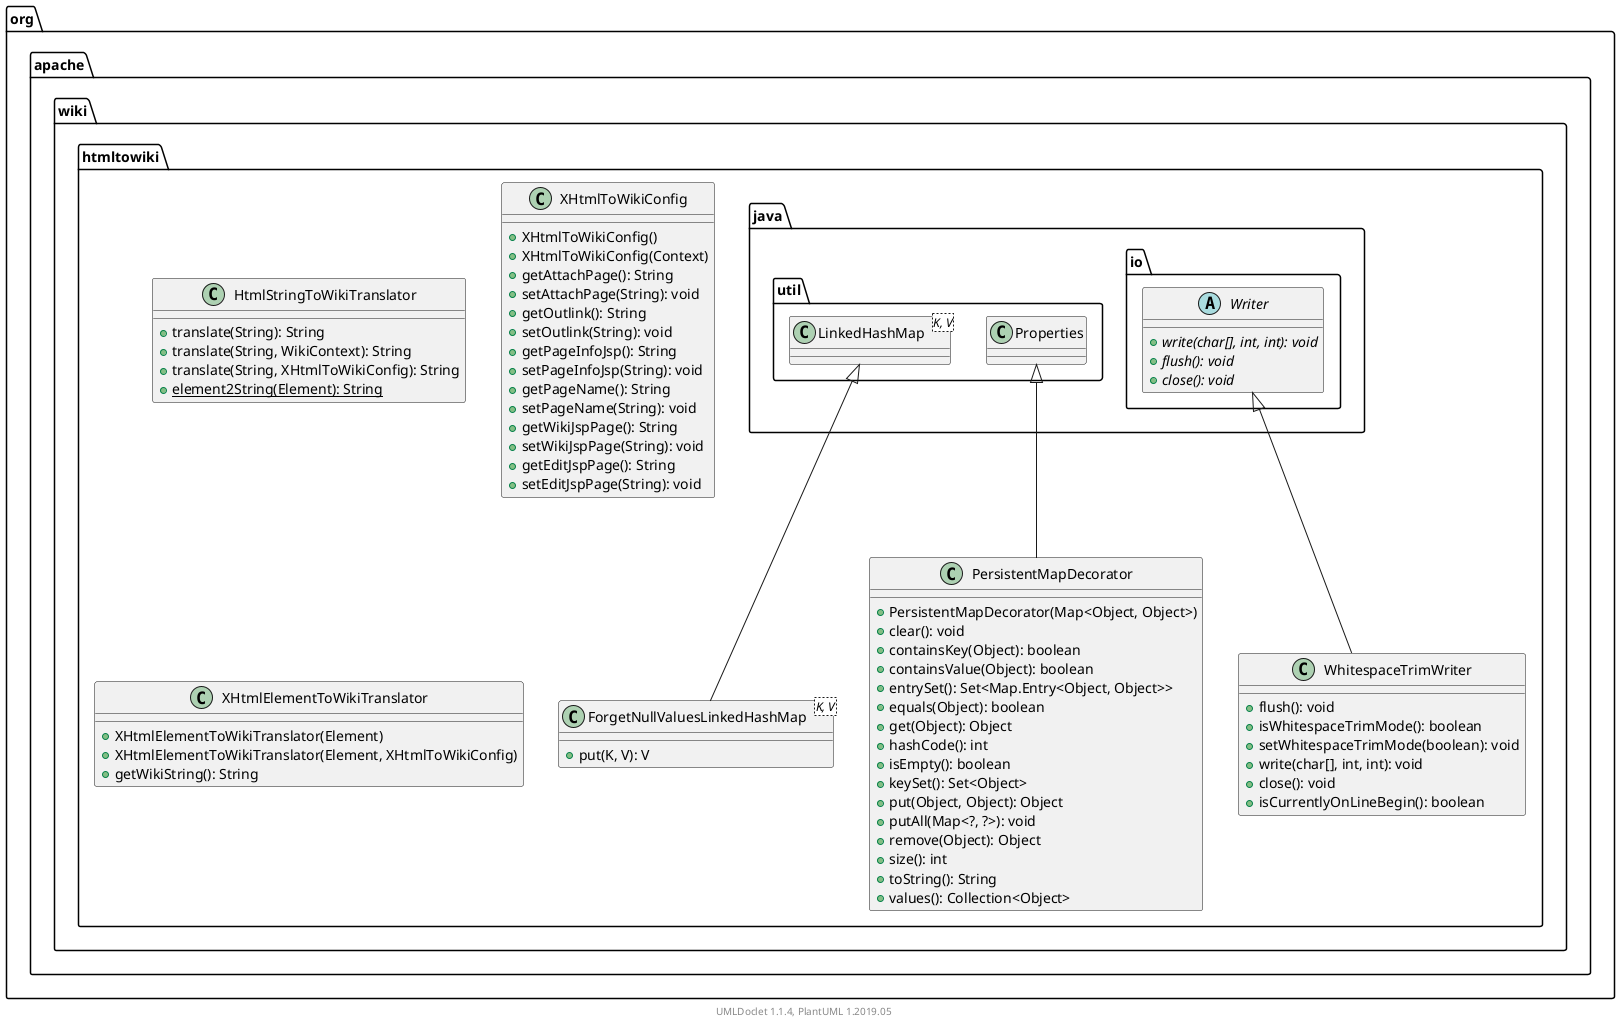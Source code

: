 @startuml

    namespace org.apache.wiki.htmltowiki {

        class HtmlStringToWikiTranslator [[HtmlStringToWikiTranslator.html]] {
            +translate(String): String
            +translate(String, WikiContext): String
            +translate(String, XHtmlToWikiConfig): String
            {static} +element2String(Element): String
        }

        class XHtmlToWikiConfig [[XHtmlToWikiConfig.html]] {
            +XHtmlToWikiConfig()
            +XHtmlToWikiConfig(Context)
            +getAttachPage(): String
            +setAttachPage(String): void
            +getOutlink(): String
            +setOutlink(String): void
            +getPageInfoJsp(): String
            +setPageInfoJsp(String): void
            +getPageName(): String
            +setPageName(String): void
            +getWikiJspPage(): String
            +setWikiJspPage(String): void
            +getEditJspPage(): String
            +setEditJspPage(String): void
        }

        class ForgetNullValuesLinkedHashMap<K, V> [[ForgetNullValuesLinkedHashMap.html]] {
            +put(K, V): V
        }

        class PersistentMapDecorator [[PersistentMapDecorator.html]] {
            +PersistentMapDecorator(Map<Object, Object>)
            +clear(): void
            +containsKey(Object): boolean
            +containsValue(Object): boolean
            +entrySet(): Set<Map.Entry<Object, Object>>
            +equals(Object): boolean
            +get(Object): Object
            +hashCode(): int
            +isEmpty(): boolean
            +keySet(): Set<Object>
            +put(Object, Object): Object
            +putAll(Map<?, ?>): void
            +remove(Object): Object
            +size(): int
            +toString(): String
            +values(): Collection<Object>
        }

        class WhitespaceTrimWriter [[WhitespaceTrimWriter.html]] {
            +flush(): void
            +isWhitespaceTrimMode(): boolean
            +setWhitespaceTrimMode(boolean): void
            +write(char[], int, int): void
            +close(): void
            +isCurrentlyOnLineBegin(): boolean
        }

        class XHtmlElementToWikiTranslator [[XHtmlElementToWikiTranslator.html]] {
            +XHtmlElementToWikiTranslator(Element)
            +XHtmlElementToWikiTranslator(Element, XHtmlToWikiConfig)
            +getWikiString(): String
        }

        class java.util.LinkedHashMap<K, V>
        java.util.LinkedHashMap <|-- ForgetNullValuesLinkedHashMap

        class java.util.Properties
        java.util.Properties <|-- PersistentMapDecorator

        abstract class java.io.Writer {
            {abstract} +write(char[], int, int): void
            {abstract} +flush(): void
            {abstract} +close(): void
        }
        java.io.Writer <|-- WhitespaceTrimWriter

    }


    center footer UMLDoclet 1.1.4, PlantUML 1.2019.05
@enduml
